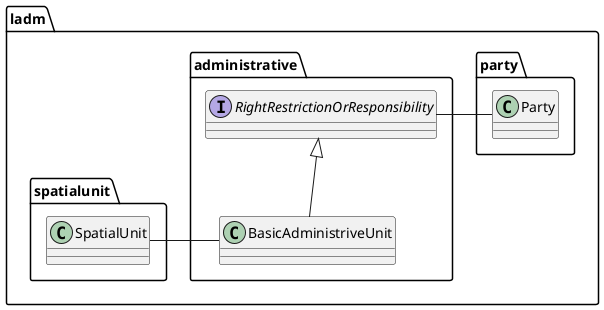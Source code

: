 @startuml LandAdministrationDomainModel
allow_mixing

namespace ladm.party {
    class Party {}
}

namespace ladm.administrative {

    interface RightRestrictionOrResponsibility

    class BasicAdministriveUnit

    RightRestrictionOrResponsibility <|-- BasicAdministriveUnit

    ' CadastralObject "1" *-right- "*" LegalRight
    ' CadastralObject "0" *-- "*" LeaseRight
}

namespace ladm.spatialunit {

    class SpatialUnit

}

ladm.party.Party -right- ladm.administrative.RightRestrictionOrResponsibility
ladm.administrative.BasicAdministriveUnit -right- ladm.spatialunit.SpatialUnit

@enduml